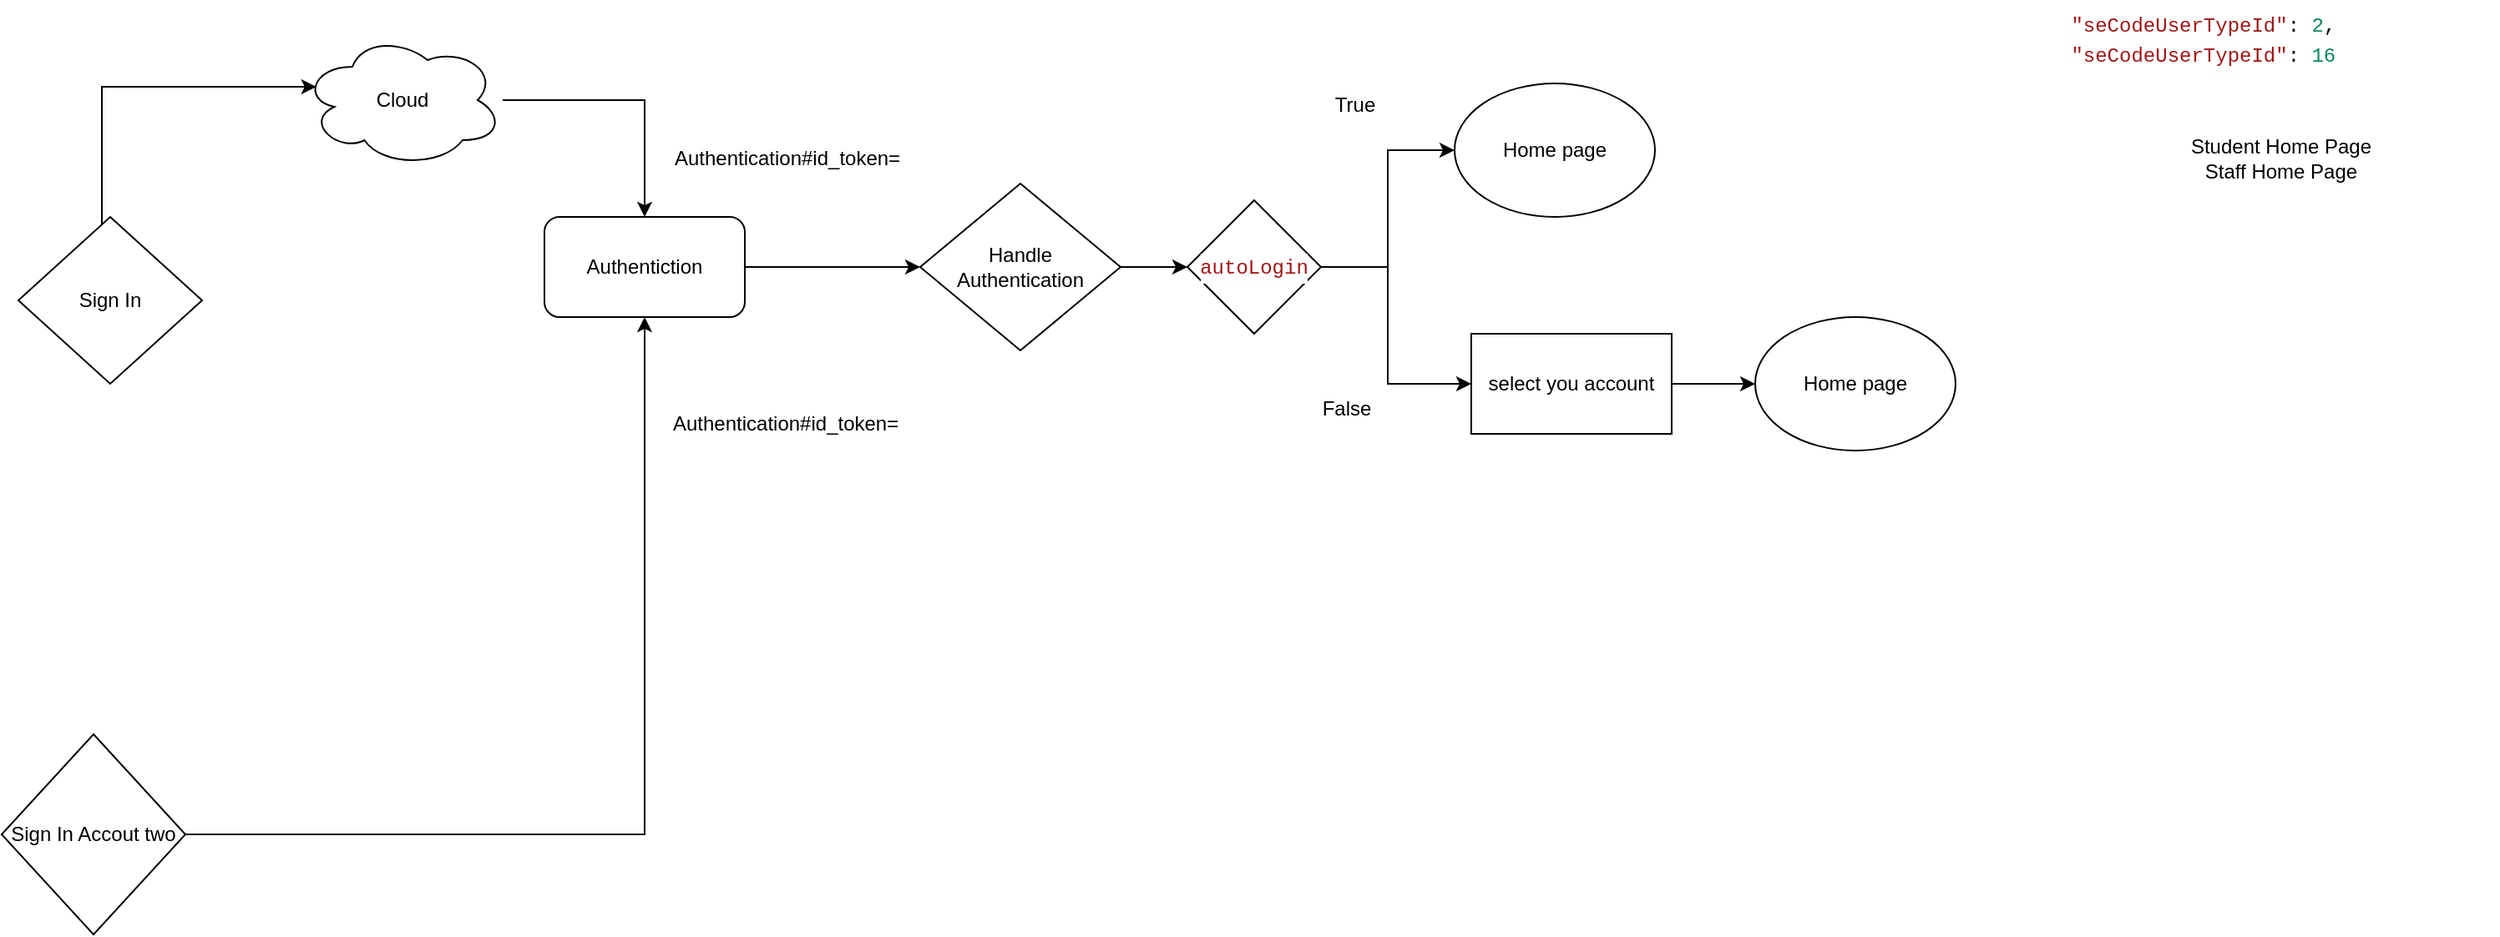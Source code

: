 <mxfile version="24.2.7" type="github">
  <diagram name="Page-1" id="mGQNZ7B6fFF8igIahDlr">
    <mxGraphModel dx="1405" dy="819" grid="1" gridSize="10" guides="1" tooltips="1" connect="1" arrows="1" fold="1" page="1" pageScale="1" pageWidth="850" pageHeight="1100" math="0" shadow="0">
      <root>
        <mxCell id="0" />
        <mxCell id="1" parent="0" />
        <mxCell id="Huahv-jipVQgsqgyHbUT-1" value="Sign In" style="rhombus;whiteSpace=wrap;html=1;" vertex="1" parent="1">
          <mxGeometry x="50" y="160" width="110" height="100" as="geometry" />
        </mxCell>
        <mxCell id="Huahv-jipVQgsqgyHbUT-25" style="edgeStyle=orthogonalEdgeStyle;rounded=0;orthogonalLoop=1;jettySize=auto;html=1;entryX=0.5;entryY=1;entryDx=0;entryDy=0;" edge="1" parent="1" source="Huahv-jipVQgsqgyHbUT-2" target="Huahv-jipVQgsqgyHbUT-7">
          <mxGeometry relative="1" as="geometry" />
        </mxCell>
        <mxCell id="Huahv-jipVQgsqgyHbUT-2" value="Sign In Accout two" style="rhombus;whiteSpace=wrap;html=1;" vertex="1" parent="1">
          <mxGeometry x="40" y="470" width="110" height="120" as="geometry" />
        </mxCell>
        <mxCell id="Huahv-jipVQgsqgyHbUT-8" style="edgeStyle=orthogonalEdgeStyle;rounded=0;orthogonalLoop=1;jettySize=auto;html=1;entryX=0.5;entryY=0;entryDx=0;entryDy=0;" edge="1" parent="1" source="Huahv-jipVQgsqgyHbUT-3" target="Huahv-jipVQgsqgyHbUT-7">
          <mxGeometry relative="1" as="geometry" />
        </mxCell>
        <mxCell id="Huahv-jipVQgsqgyHbUT-3" value="Cloud" style="ellipse;shape=cloud;whiteSpace=wrap;html=1;" vertex="1" parent="1">
          <mxGeometry x="220" y="50" width="120" height="80" as="geometry" />
        </mxCell>
        <mxCell id="Huahv-jipVQgsqgyHbUT-6" style="edgeStyle=orthogonalEdgeStyle;rounded=0;orthogonalLoop=1;jettySize=auto;html=1;entryX=0.07;entryY=0.4;entryDx=0;entryDy=0;entryPerimeter=0;" edge="1" parent="1" source="Huahv-jipVQgsqgyHbUT-1" target="Huahv-jipVQgsqgyHbUT-3">
          <mxGeometry relative="1" as="geometry">
            <Array as="points">
              <mxPoint x="100" y="82" />
            </Array>
          </mxGeometry>
        </mxCell>
        <mxCell id="Huahv-jipVQgsqgyHbUT-11" style="edgeStyle=orthogonalEdgeStyle;rounded=0;orthogonalLoop=1;jettySize=auto;html=1;" edge="1" parent="1" source="Huahv-jipVQgsqgyHbUT-7" target="Huahv-jipVQgsqgyHbUT-10">
          <mxGeometry relative="1" as="geometry" />
        </mxCell>
        <mxCell id="Huahv-jipVQgsqgyHbUT-7" value="Authentiction" style="rounded=1;whiteSpace=wrap;html=1;" vertex="1" parent="1">
          <mxGeometry x="365" y="160" width="120" height="60" as="geometry" />
        </mxCell>
        <mxCell id="Huahv-jipVQgsqgyHbUT-9" value="Authentication#id_token=" style="text;html=1;align=center;verticalAlign=middle;resizable=0;points=[];autosize=1;strokeColor=none;fillColor=none;" vertex="1" parent="1">
          <mxGeometry x="430" y="110" width="160" height="30" as="geometry" />
        </mxCell>
        <mxCell id="Huahv-jipVQgsqgyHbUT-14" style="edgeStyle=orthogonalEdgeStyle;rounded=0;orthogonalLoop=1;jettySize=auto;html=1;" edge="1" parent="1" source="Huahv-jipVQgsqgyHbUT-10" target="Huahv-jipVQgsqgyHbUT-13">
          <mxGeometry relative="1" as="geometry" />
        </mxCell>
        <mxCell id="Huahv-jipVQgsqgyHbUT-10" value="Handle &lt;br&gt;Authentication" style="rhombus;whiteSpace=wrap;html=1;" vertex="1" parent="1">
          <mxGeometry x="590" y="140" width="120" height="100" as="geometry" />
        </mxCell>
        <mxCell id="Huahv-jipVQgsqgyHbUT-16" style="edgeStyle=orthogonalEdgeStyle;rounded=0;orthogonalLoop=1;jettySize=auto;html=1;entryX=0;entryY=0.5;entryDx=0;entryDy=0;" edge="1" parent="1" source="Huahv-jipVQgsqgyHbUT-13" target="Huahv-jipVQgsqgyHbUT-15">
          <mxGeometry relative="1" as="geometry" />
        </mxCell>
        <mxCell id="Huahv-jipVQgsqgyHbUT-19" style="edgeStyle=orthogonalEdgeStyle;rounded=0;orthogonalLoop=1;jettySize=auto;html=1;entryX=0;entryY=0.5;entryDx=0;entryDy=0;" edge="1" parent="1" source="Huahv-jipVQgsqgyHbUT-13" target="Huahv-jipVQgsqgyHbUT-18">
          <mxGeometry relative="1" as="geometry">
            <Array as="points">
              <mxPoint x="870" y="190" />
              <mxPoint x="870" y="260" />
            </Array>
          </mxGeometry>
        </mxCell>
        <mxCell id="Huahv-jipVQgsqgyHbUT-13" value="&lt;div style=&quot;color: #000000;background-color: #ffffff;font-family: IBMPlexMono, &#39;Courier New&#39;, monospace, Consolas, &#39;Courier New&#39;, monospace;font-weight: normal;font-size: 12px;line-height: 18px;white-space: pre;&quot;&gt;&lt;div&gt;&lt;span style=&quot;color: #a31515;&quot;&gt;autoLogin&lt;/span&gt;&lt;/div&gt;&lt;/div&gt;" style="rhombus;whiteSpace=wrap;html=1;" vertex="1" parent="1">
          <mxGeometry x="750" y="150" width="80" height="80" as="geometry" />
        </mxCell>
        <mxCell id="Huahv-jipVQgsqgyHbUT-15" value="Home page" style="ellipse;whiteSpace=wrap;html=1;" vertex="1" parent="1">
          <mxGeometry x="910" y="80" width="120" height="80" as="geometry" />
        </mxCell>
        <mxCell id="Huahv-jipVQgsqgyHbUT-17" value="True" style="text;html=1;align=center;verticalAlign=middle;resizable=0;points=[];autosize=1;strokeColor=none;fillColor=none;" vertex="1" parent="1">
          <mxGeometry x="825" y="78" width="50" height="30" as="geometry" />
        </mxCell>
        <mxCell id="Huahv-jipVQgsqgyHbUT-21" style="edgeStyle=orthogonalEdgeStyle;rounded=0;orthogonalLoop=1;jettySize=auto;html=1;" edge="1" parent="1" source="Huahv-jipVQgsqgyHbUT-18" target="Huahv-jipVQgsqgyHbUT-20">
          <mxGeometry relative="1" as="geometry" />
        </mxCell>
        <mxCell id="Huahv-jipVQgsqgyHbUT-18" value="select you account" style="rounded=0;whiteSpace=wrap;html=1;" vertex="1" parent="1">
          <mxGeometry x="920" y="230" width="120" height="60" as="geometry" />
        </mxCell>
        <mxCell id="Huahv-jipVQgsqgyHbUT-20" value="Home page" style="ellipse;whiteSpace=wrap;html=1;" vertex="1" parent="1">
          <mxGeometry x="1090" y="220" width="120" height="80" as="geometry" />
        </mxCell>
        <mxCell id="Huahv-jipVQgsqgyHbUT-22" value="Student Home Page&lt;br&gt;Staff Home Page" style="text;html=1;align=center;verticalAlign=middle;whiteSpace=wrap;rounded=0;" vertex="1" parent="1">
          <mxGeometry x="1275" y="110" width="260" height="30" as="geometry" />
        </mxCell>
        <mxCell id="Huahv-jipVQgsqgyHbUT-23" value="&lt;div style=&quot;color: #000000;background-color: #ffffff;font-family: IBMPlexMono, &#39;Courier New&#39;, monospace, Consolas, &#39;Courier New&#39;, monospace;font-weight: normal;font-size: 12px;line-height: 18px;white-space: pre;&quot;&gt;&lt;div&gt;&lt;span style=&quot;color: #000000;&quot;&gt;&amp;nbsp;&lt;/span&gt;&lt;span style=&quot;color: #a31515;&quot;&gt;&quot;seCodeUserTypeId&quot;&lt;/span&gt;&lt;span style=&quot;color: #000000;&quot;&gt;: &lt;/span&gt;&lt;span style=&quot;color: #098658;&quot;&gt;2&lt;/span&gt;&lt;span style=&quot;color: #000000;&quot;&gt;,&lt;br&gt;&lt;/span&gt;&lt;div style=&quot;color: #000000;background-color: #ffffff;font-family: IBMPlexMono, &#39;Courier New&#39;, monospace, Consolas, &#39;Courier New&#39;, monospace;font-weight: normal;font-size: 12px;line-height: 18px;white-space: pre;&quot;&gt;&lt;div&gt;&lt;span style=&quot;color: #000000;&quot;&gt;&amp;nbsp;&lt;/span&gt;&lt;span style=&quot;color: #a31515;&quot;&gt;&quot;seCodeUserTypeId&quot;&lt;/span&gt;&lt;span style=&quot;color: #000000;&quot;&gt;: &lt;/span&gt;&lt;span style=&quot;color: #098658;&quot;&gt;16&lt;/span&gt;&lt;/div&gt;&lt;/div&gt;&lt;/div&gt;&lt;/div&gt;" style="text;whiteSpace=wrap;html=1;" vertex="1" parent="1">
          <mxGeometry x="1270" y="30" width="190" height="60" as="geometry" />
        </mxCell>
        <mxCell id="Huahv-jipVQgsqgyHbUT-24" value="False" style="text;html=1;align=center;verticalAlign=middle;resizable=0;points=[];autosize=1;strokeColor=none;fillColor=none;" vertex="1" parent="1">
          <mxGeometry x="820" y="260" width="50" height="30" as="geometry" />
        </mxCell>
        <mxCell id="Huahv-jipVQgsqgyHbUT-26" value="Authentication#id_token=" style="text;whiteSpace=wrap;html=1;" vertex="1" parent="1">
          <mxGeometry x="440" y="270" width="170" height="40" as="geometry" />
        </mxCell>
      </root>
    </mxGraphModel>
  </diagram>
</mxfile>
